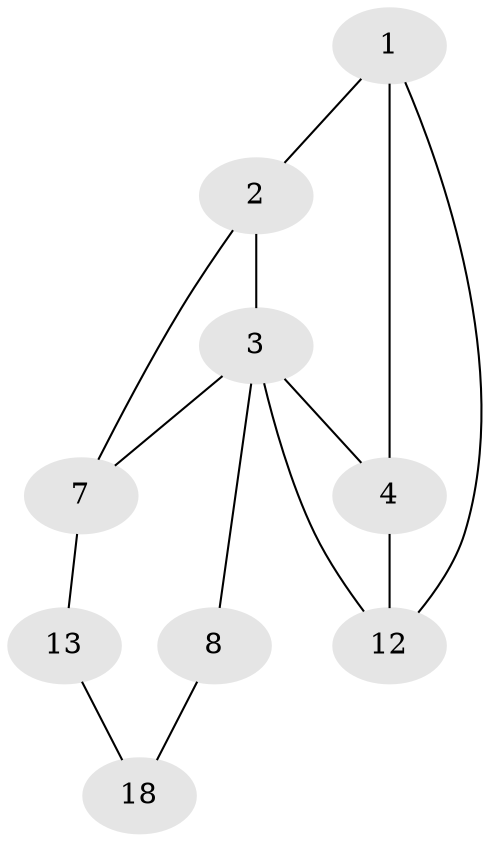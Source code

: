 // Generated by graph-tools (version 1.1) at 2025/46/02/15/25 05:46:28]
// undirected, 9 vertices, 13 edges
graph export_dot {
graph [start="1"]
  node [color=gray90,style=filled];
  1 [super="+5+14"];
  2;
  3;
  4;
  7 [super="+15"];
  8 [super="+9+10+17"];
  12;
  13 [super="+16"];
  18 [super="+20"];
  1 -- 2;
  1 -- 4;
  1 -- 12;
  2 -- 3;
  2 -- 7;
  3 -- 7;
  3 -- 8;
  3 -- 12;
  3 -- 4;
  4 -- 12;
  7 -- 13;
  8 -- 18;
  13 -- 18;
}
